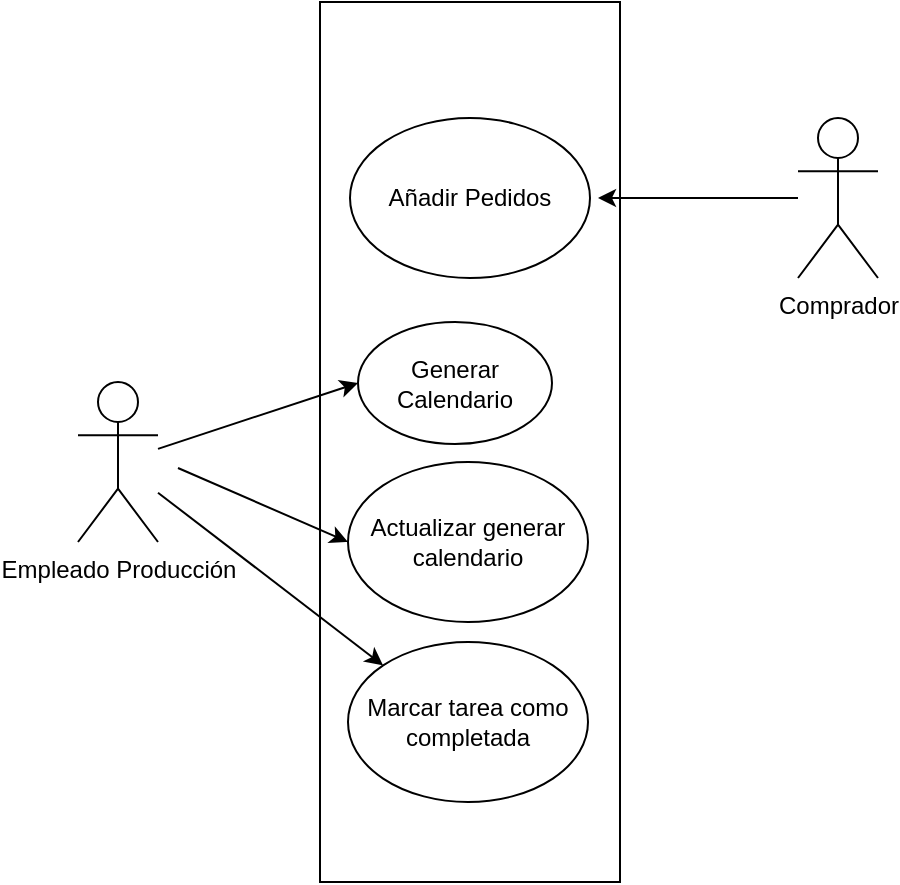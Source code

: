 <mxfile version="25.0.3">
  <diagram name="Página-1" id="RgSfkVh2xg5wvQbXFirX">
    <mxGraphModel dx="961" dy="513" grid="1" gridSize="10" guides="1" tooltips="1" connect="1" arrows="1" fold="1" page="1" pageScale="1" pageWidth="1169" pageHeight="1654" math="0" shadow="0">
      <root>
        <mxCell id="0" />
        <mxCell id="1" parent="0" />
        <mxCell id="VHAIPuWwmSsetIgqDv4m-1" value="Añadir Pedidos" style="ellipse;whiteSpace=wrap;html=1;strokeColor=#000000;fontColor=#000000;fillColor=none;" vertex="1" parent="1">
          <mxGeometry x="456" y="98" width="120" height="80" as="geometry" />
        </mxCell>
        <mxCell id="VHAIPuWwmSsetIgqDv4m-2" value="" style="endArrow=classic;html=1;rounded=0;strokeColor=#000000;" edge="1" parent="1" source="VHAIPuWwmSsetIgqDv4m-7">
          <mxGeometry width="50" height="50" relative="1" as="geometry">
            <mxPoint x="700" y="138" as="sourcePoint" />
            <mxPoint x="580" y="138" as="targetPoint" />
          </mxGeometry>
        </mxCell>
        <mxCell id="VHAIPuWwmSsetIgqDv4m-4" value="" style="rounded=0;whiteSpace=wrap;html=1;fillColor=none;" vertex="1" parent="1">
          <mxGeometry x="441" y="40" width="150" height="440" as="geometry" />
        </mxCell>
        <mxCell id="VHAIPuWwmSsetIgqDv4m-7" value="&lt;font&gt;Comprador&lt;/font&gt;" style="shape=umlActor;verticalLabelPosition=bottom;verticalAlign=top;html=1;outlineConnect=0;strokeColor=#000000;fontColor=#000000;" vertex="1" parent="1">
          <mxGeometry x="680" y="98" width="40" height="80" as="geometry" />
        </mxCell>
        <mxCell id="VHAIPuWwmSsetIgqDv4m-10" value="&lt;font&gt;Empleado Producción&lt;/font&gt;" style="shape=umlActor;verticalLabelPosition=bottom;verticalAlign=top;html=1;outlineConnect=0;strokeColor=#000000;fontColor=#000000;" vertex="1" parent="1">
          <mxGeometry x="320" y="230" width="40" height="80" as="geometry" />
        </mxCell>
        <mxCell id="VHAIPuWwmSsetIgqDv4m-11" value="Generar Calendario" style="ellipse;whiteSpace=wrap;html=1;strokeColor=#000000;fillColor=none;fontColor=#000000;" vertex="1" parent="1">
          <mxGeometry x="460" y="200" width="97" height="61" as="geometry" />
        </mxCell>
        <mxCell id="VHAIPuWwmSsetIgqDv4m-12" value="Actualizar generar calendario" style="ellipse;whiteSpace=wrap;html=1;strokeColor=#000000;fillColor=none;fontColor=#000000;" vertex="1" parent="1">
          <mxGeometry x="455" y="270" width="120" height="80" as="geometry" />
        </mxCell>
        <mxCell id="VHAIPuWwmSsetIgqDv4m-13" value="Marcar tarea como completada" style="ellipse;whiteSpace=wrap;html=1;strokeColor=#000000;fillColor=none;fontColor=#000000;" vertex="1" parent="1">
          <mxGeometry x="455" y="360" width="120" height="80" as="geometry" />
        </mxCell>
        <mxCell id="VHAIPuWwmSsetIgqDv4m-14" value="" style="endArrow=classic;html=1;rounded=0;entryX=0;entryY=0.5;entryDx=0;entryDy=0;" edge="1" parent="1" source="VHAIPuWwmSsetIgqDv4m-10" target="VHAIPuWwmSsetIgqDv4m-11">
          <mxGeometry width="50" height="50" relative="1" as="geometry">
            <mxPoint x="250" y="450" as="sourcePoint" />
            <mxPoint x="300" y="400" as="targetPoint" />
          </mxGeometry>
        </mxCell>
        <mxCell id="VHAIPuWwmSsetIgqDv4m-15" value="" style="endArrow=classic;html=1;rounded=0;entryX=0;entryY=0.5;entryDx=0;entryDy=0;" edge="1" parent="1" target="VHAIPuWwmSsetIgqDv4m-12">
          <mxGeometry width="50" height="50" relative="1" as="geometry">
            <mxPoint x="370" y="273" as="sourcePoint" />
            <mxPoint x="470" y="240" as="targetPoint" />
          </mxGeometry>
        </mxCell>
        <mxCell id="VHAIPuWwmSsetIgqDv4m-16" value="" style="endArrow=classic;html=1;rounded=0;entryX=0;entryY=0;entryDx=0;entryDy=0;" edge="1" parent="1" source="VHAIPuWwmSsetIgqDv4m-10" target="VHAIPuWwmSsetIgqDv4m-13">
          <mxGeometry width="50" height="50" relative="1" as="geometry">
            <mxPoint x="356" y="291.5" as="sourcePoint" />
            <mxPoint x="441" y="328.5" as="targetPoint" />
          </mxGeometry>
        </mxCell>
      </root>
    </mxGraphModel>
  </diagram>
</mxfile>
